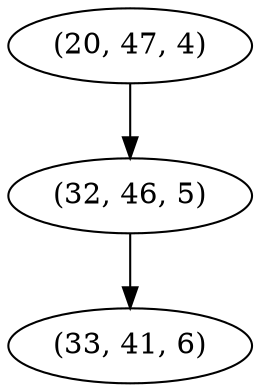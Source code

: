 digraph tree {
    "(20, 47, 4)";
    "(32, 46, 5)";
    "(33, 41, 6)";
    "(20, 47, 4)" -> "(32, 46, 5)";
    "(32, 46, 5)" -> "(33, 41, 6)";
}

